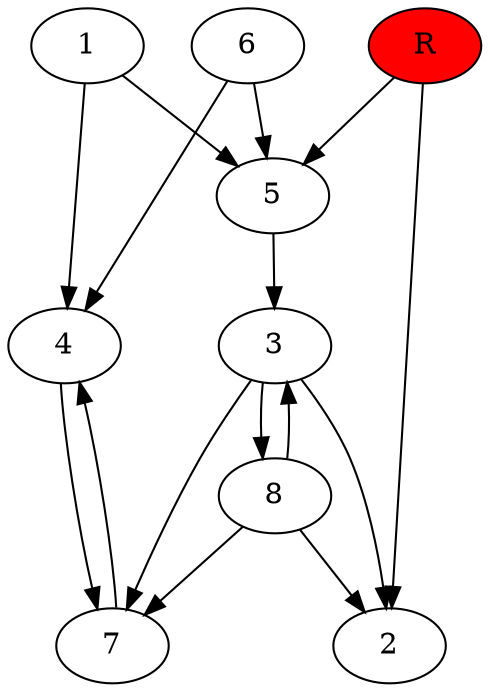 digraph prb36847 {
	1
	2
	3
	4
	5
	6
	7
	8
	R [fillcolor="#ff0000" style=filled]
	1 -> 4
	1 -> 5
	3 -> 2
	3 -> 7
	3 -> 8
	4 -> 7
	5 -> 3
	6 -> 4
	6 -> 5
	7 -> 4
	8 -> 2
	8 -> 3
	8 -> 7
	R -> 2
	R -> 5
}
